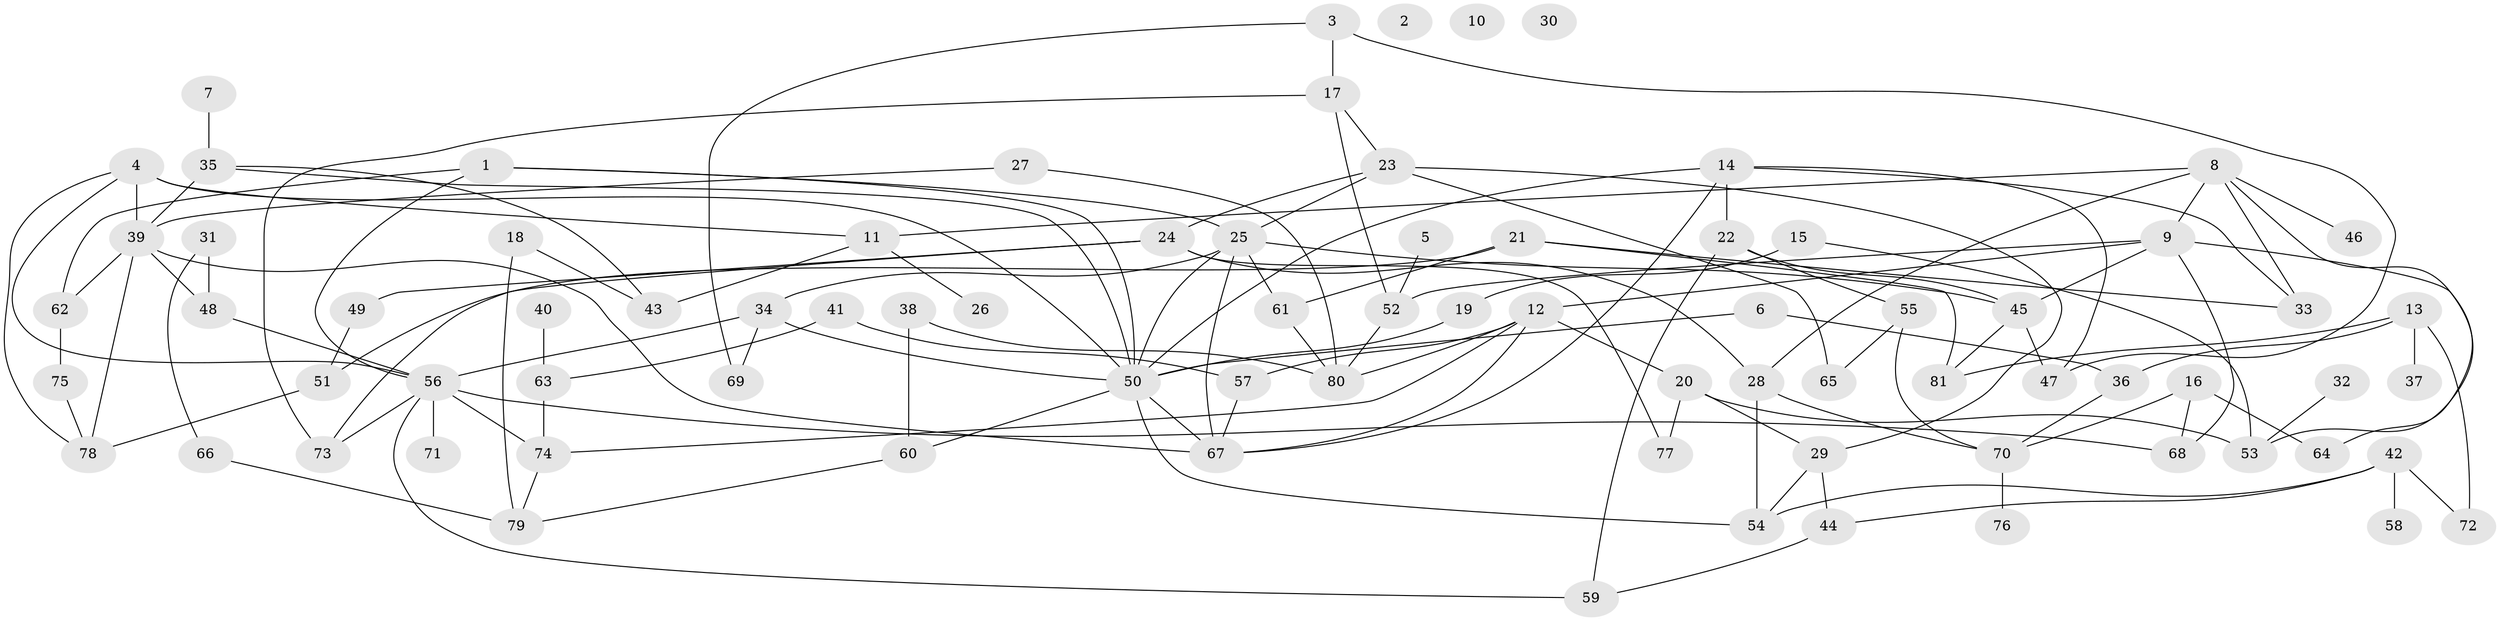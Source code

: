 // Generated by graph-tools (version 1.1) at 2025/49/03/09/25 03:49:08]
// undirected, 81 vertices, 132 edges
graph export_dot {
graph [start="1"]
  node [color=gray90,style=filled];
  1;
  2;
  3;
  4;
  5;
  6;
  7;
  8;
  9;
  10;
  11;
  12;
  13;
  14;
  15;
  16;
  17;
  18;
  19;
  20;
  21;
  22;
  23;
  24;
  25;
  26;
  27;
  28;
  29;
  30;
  31;
  32;
  33;
  34;
  35;
  36;
  37;
  38;
  39;
  40;
  41;
  42;
  43;
  44;
  45;
  46;
  47;
  48;
  49;
  50;
  51;
  52;
  53;
  54;
  55;
  56;
  57;
  58;
  59;
  60;
  61;
  62;
  63;
  64;
  65;
  66;
  67;
  68;
  69;
  70;
  71;
  72;
  73;
  74;
  75;
  76;
  77;
  78;
  79;
  80;
  81;
  1 -- 25;
  1 -- 50;
  1 -- 56;
  1 -- 62;
  3 -- 17;
  3 -- 47;
  3 -- 69;
  4 -- 11;
  4 -- 39;
  4 -- 50;
  4 -- 56;
  4 -- 78;
  5 -- 52;
  6 -- 36;
  6 -- 50;
  7 -- 35;
  8 -- 9;
  8 -- 11;
  8 -- 28;
  8 -- 33;
  8 -- 46;
  8 -- 53;
  9 -- 12;
  9 -- 45;
  9 -- 52;
  9 -- 64;
  9 -- 68;
  11 -- 26;
  11 -- 43;
  12 -- 20;
  12 -- 57;
  12 -- 67;
  12 -- 74;
  12 -- 80;
  13 -- 36;
  13 -- 37;
  13 -- 72;
  13 -- 81;
  14 -- 22;
  14 -- 33;
  14 -- 47;
  14 -- 50;
  14 -- 67;
  15 -- 19;
  15 -- 53;
  16 -- 64;
  16 -- 68;
  16 -- 70;
  17 -- 23;
  17 -- 52;
  17 -- 73;
  18 -- 43;
  18 -- 79;
  19 -- 50;
  20 -- 29;
  20 -- 53;
  20 -- 77;
  21 -- 33;
  21 -- 51;
  21 -- 61;
  21 -- 81;
  22 -- 45;
  22 -- 55;
  22 -- 59;
  23 -- 24;
  23 -- 25;
  23 -- 29;
  23 -- 65;
  24 -- 28;
  24 -- 49;
  24 -- 73;
  24 -- 77;
  25 -- 34;
  25 -- 45;
  25 -- 50;
  25 -- 61;
  25 -- 67;
  27 -- 39;
  27 -- 80;
  28 -- 54;
  28 -- 70;
  29 -- 44;
  29 -- 54;
  31 -- 48;
  31 -- 66;
  32 -- 53;
  34 -- 50;
  34 -- 56;
  34 -- 69;
  35 -- 39;
  35 -- 43;
  35 -- 50;
  36 -- 70;
  38 -- 60;
  38 -- 80;
  39 -- 48;
  39 -- 62;
  39 -- 67;
  39 -- 78;
  40 -- 63;
  41 -- 57;
  41 -- 63;
  42 -- 44;
  42 -- 54;
  42 -- 58;
  42 -- 72;
  44 -- 59;
  45 -- 47;
  45 -- 81;
  48 -- 56;
  49 -- 51;
  50 -- 54;
  50 -- 60;
  50 -- 67;
  51 -- 78;
  52 -- 80;
  55 -- 65;
  55 -- 70;
  56 -- 59;
  56 -- 68;
  56 -- 71;
  56 -- 73;
  56 -- 74;
  57 -- 67;
  60 -- 79;
  61 -- 80;
  62 -- 75;
  63 -- 74;
  66 -- 79;
  70 -- 76;
  74 -- 79;
  75 -- 78;
}
